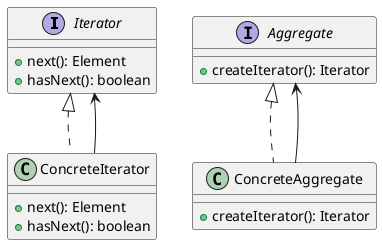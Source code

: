 @startuml iterator
interface Iterator {
    +next(): Element
    +hasNext(): boolean
}

interface Aggregate {
    +createIterator(): Iterator
}

class ConcreteIterator implements Iterator {
    +next(): Element
    +hasNext(): boolean
}

class ConcreteAggregate implements Aggregate {
    +createIterator(): Iterator
}

ConcreteIterator --> Iterator
ConcreteAggregate --> Aggregate
@enduml
